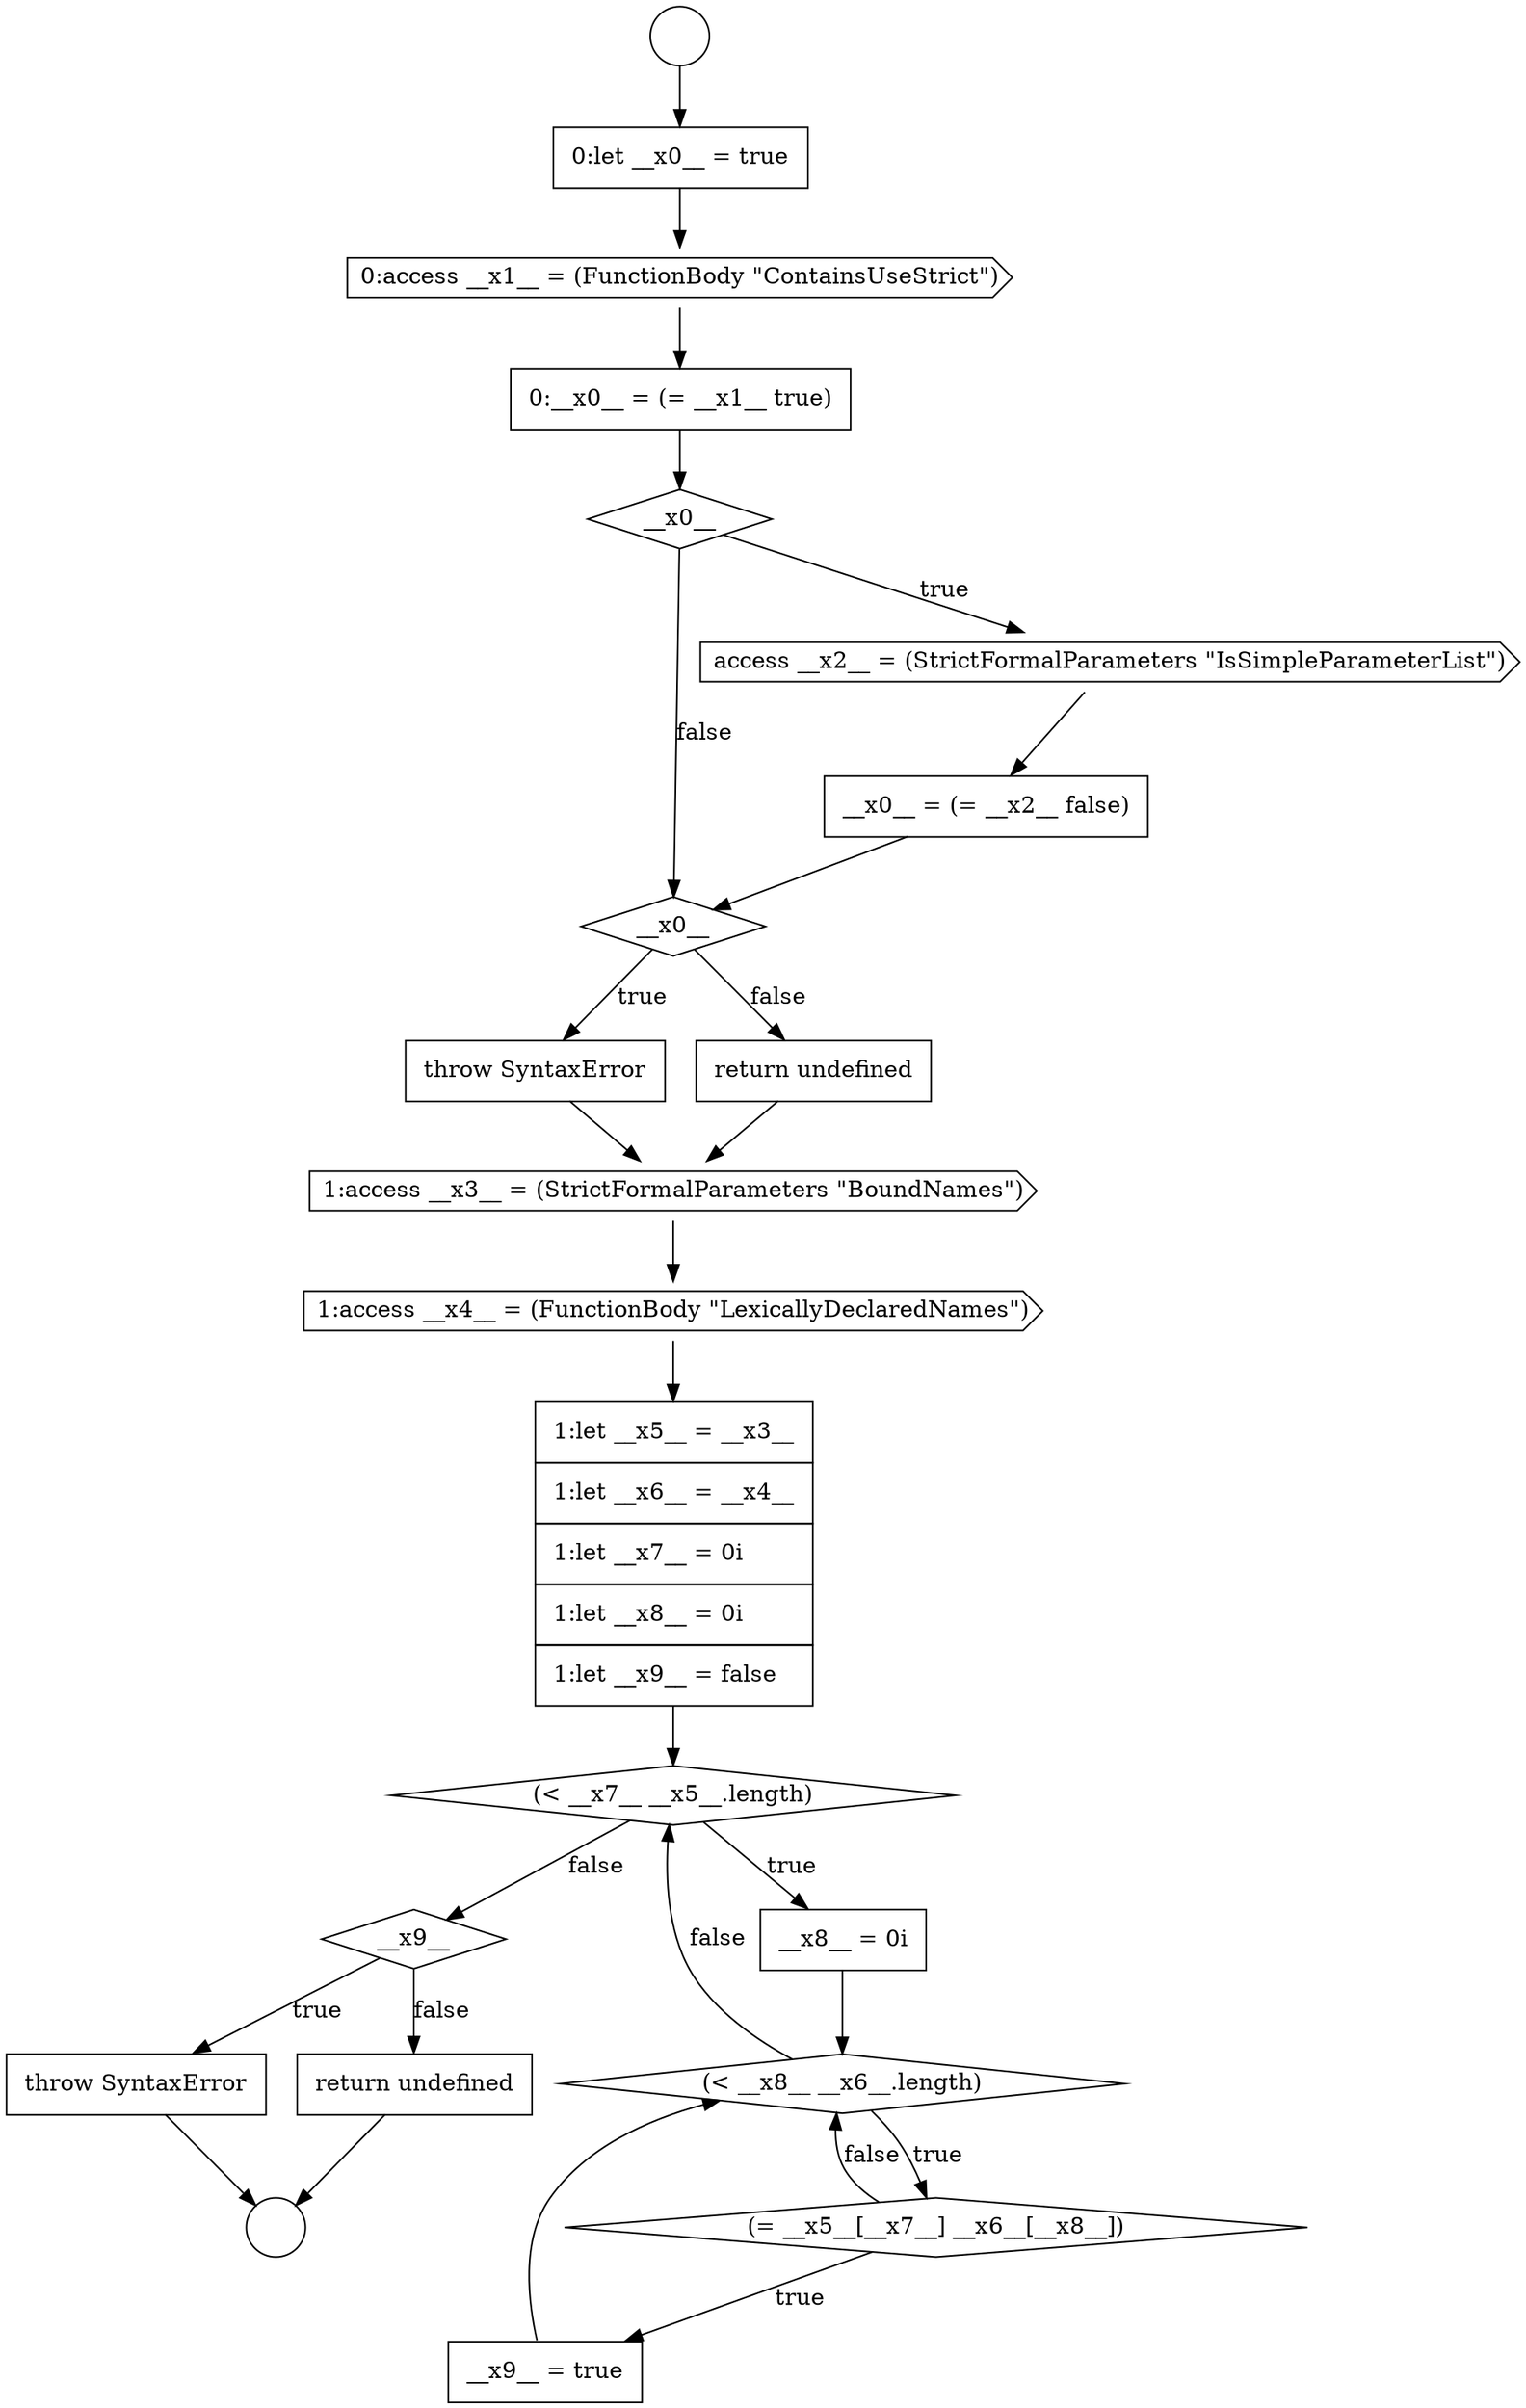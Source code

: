 digraph {
  node16630 [shape=none, margin=0, label=<<font color="black">
    <table border="0" cellborder="1" cellspacing="0" cellpadding="10">
      <tr><td align="left">throw SyntaxError</td></tr>
    </table>
  </font>> color="black" fillcolor="white" style=filled]
  node16640 [shape=diamond, label=<<font color="black">__x9__</font>> color="black" fillcolor="white" style=filled]
  node16633 [shape=cds, label=<<font color="black">1:access __x4__ = (FunctionBody &quot;LexicallyDeclaredNames&quot;)</font>> color="black" fillcolor="white" style=filled]
  node16629 [shape=diamond, label=<<font color="black">__x0__</font>> color="black" fillcolor="white" style=filled]
  node16637 [shape=diamond, label=<<font color="black">(&lt; __x8__ __x6__.length)</font>> color="black" fillcolor="white" style=filled]
  node16634 [shape=none, margin=0, label=<<font color="black">
    <table border="0" cellborder="1" cellspacing="0" cellpadding="10">
      <tr><td align="left">1:let __x5__ = __x3__</td></tr>
      <tr><td align="left">1:let __x6__ = __x4__</td></tr>
      <tr><td align="left">1:let __x7__ = 0i</td></tr>
      <tr><td align="left">1:let __x8__ = 0i</td></tr>
      <tr><td align="left">1:let __x9__ = false</td></tr>
    </table>
  </font>> color="black" fillcolor="white" style=filled]
  node16632 [shape=cds, label=<<font color="black">1:access __x3__ = (StrictFormalParameters &quot;BoundNames&quot;)</font>> color="black" fillcolor="white" style=filled]
  node16628 [shape=none, margin=0, label=<<font color="black">
    <table border="0" cellborder="1" cellspacing="0" cellpadding="10">
      <tr><td align="left">__x0__ = (= __x2__ false)</td></tr>
    </table>
  </font>> color="black" fillcolor="white" style=filled]
  node16631 [shape=none, margin=0, label=<<font color="black">
    <table border="0" cellborder="1" cellspacing="0" cellpadding="10">
      <tr><td align="left">return undefined</td></tr>
    </table>
  </font>> color="black" fillcolor="white" style=filled]
  node16635 [shape=diamond, label=<<font color="black">(&lt; __x7__ __x5__.length)</font>> color="black" fillcolor="white" style=filled]
  node16639 [shape=none, margin=0, label=<<font color="black">
    <table border="0" cellborder="1" cellspacing="0" cellpadding="10">
      <tr><td align="left">__x9__ = true</td></tr>
    </table>
  </font>> color="black" fillcolor="white" style=filled]
  node16642 [shape=none, margin=0, label=<<font color="black">
    <table border="0" cellborder="1" cellspacing="0" cellpadding="10">
      <tr><td align="left">return undefined</td></tr>
    </table>
  </font>> color="black" fillcolor="white" style=filled]
  node16623 [shape=none, margin=0, label=<<font color="black">
    <table border="0" cellborder="1" cellspacing="0" cellpadding="10">
      <tr><td align="left">0:let __x0__ = true</td></tr>
    </table>
  </font>> color="black" fillcolor="white" style=filled]
  node16636 [shape=none, margin=0, label=<<font color="black">
    <table border="0" cellborder="1" cellspacing="0" cellpadding="10">
      <tr><td align="left">__x8__ = 0i</td></tr>
    </table>
  </font>> color="black" fillcolor="white" style=filled]
  node16641 [shape=none, margin=0, label=<<font color="black">
    <table border="0" cellborder="1" cellspacing="0" cellpadding="10">
      <tr><td align="left">throw SyntaxError</td></tr>
    </table>
  </font>> color="black" fillcolor="white" style=filled]
  node16626 [shape=diamond, label=<<font color="black">__x0__</font>> color="black" fillcolor="white" style=filled]
  node16625 [shape=none, margin=0, label=<<font color="black">
    <table border="0" cellborder="1" cellspacing="0" cellpadding="10">
      <tr><td align="left">0:__x0__ = (= __x1__ true)</td></tr>
    </table>
  </font>> color="black" fillcolor="white" style=filled]
  node16624 [shape=cds, label=<<font color="black">0:access __x1__ = (FunctionBody &quot;ContainsUseStrict&quot;)</font>> color="black" fillcolor="white" style=filled]
  node16621 [shape=circle label=" " color="black" fillcolor="white" style=filled]
  node16638 [shape=diamond, label=<<font color="black">(= __x5__[__x7__] __x6__[__x8__])</font>> color="black" fillcolor="white" style=filled]
  node16627 [shape=cds, label=<<font color="black">access __x2__ = (StrictFormalParameters &quot;IsSimpleParameterList&quot;)</font>> color="black" fillcolor="white" style=filled]
  node16622 [shape=circle label=" " color="black" fillcolor="white" style=filled]
  node16624 -> node16625 [ color="black"]
  node16621 -> node16623 [ color="black"]
  node16635 -> node16636 [label=<<font color="black">true</font>> color="black"]
  node16635 -> node16640 [label=<<font color="black">false</font>> color="black"]
  node16625 -> node16626 [ color="black"]
  node16626 -> node16627 [label=<<font color="black">true</font>> color="black"]
  node16626 -> node16629 [label=<<font color="black">false</font>> color="black"]
  node16639 -> node16637 [ color="black"]
  node16642 -> node16622 [ color="black"]
  node16638 -> node16639 [label=<<font color="black">true</font>> color="black"]
  node16638 -> node16637 [label=<<font color="black">false</font>> color="black"]
  node16623 -> node16624 [ color="black"]
  node16634 -> node16635 [ color="black"]
  node16636 -> node16637 [ color="black"]
  node16630 -> node16632 [ color="black"]
  node16633 -> node16634 [ color="black"]
  node16640 -> node16641 [label=<<font color="black">true</font>> color="black"]
  node16640 -> node16642 [label=<<font color="black">false</font>> color="black"]
  node16627 -> node16628 [ color="black"]
  node16628 -> node16629 [ color="black"]
  node16631 -> node16632 [ color="black"]
  node16629 -> node16630 [label=<<font color="black">true</font>> color="black"]
  node16629 -> node16631 [label=<<font color="black">false</font>> color="black"]
  node16641 -> node16622 [ color="black"]
  node16637 -> node16638 [label=<<font color="black">true</font>> color="black"]
  node16637 -> node16635 [label=<<font color="black">false</font>> color="black"]
  node16632 -> node16633 [ color="black"]
}
